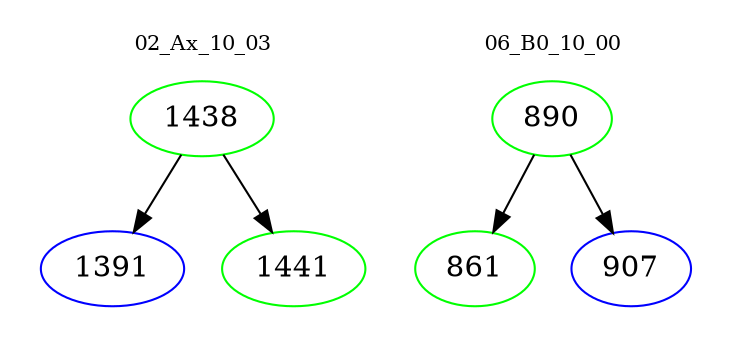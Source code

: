 digraph{
subgraph cluster_0 {
color = white
label = "02_Ax_10_03";
fontsize=10;
T0_1438 [label="1438", color="green"]
T0_1438 -> T0_1391 [color="black"]
T0_1391 [label="1391", color="blue"]
T0_1438 -> T0_1441 [color="black"]
T0_1441 [label="1441", color="green"]
}
subgraph cluster_1 {
color = white
label = "06_B0_10_00";
fontsize=10;
T1_890 [label="890", color="green"]
T1_890 -> T1_861 [color="black"]
T1_861 [label="861", color="green"]
T1_890 -> T1_907 [color="black"]
T1_907 [label="907", color="blue"]
}
}
